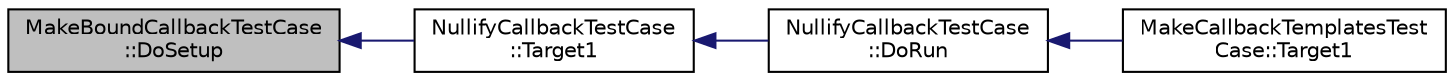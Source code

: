 digraph "MakeBoundCallbackTestCase::DoSetup"
{
  edge [fontname="Helvetica",fontsize="10",labelfontname="Helvetica",labelfontsize="10"];
  node [fontname="Helvetica",fontsize="10",shape=record];
  rankdir="LR";
  Node1 [label="MakeBoundCallbackTestCase\l::DoSetup",height=0.2,width=0.4,color="black", fillcolor="grey75", style="filled", fontcolor="black"];
  Node1 -> Node2 [dir="back",color="midnightblue",fontsize="10",style="solid"];
  Node2 [label="NullifyCallbackTestCase\l::Target1",height=0.2,width=0.4,color="black", fillcolor="white", style="filled",URL="$db/d9b/classNullifyCallbackTestCase.html#aa5400251f3da6311ea3bf4327fb55c7f"];
  Node2 -> Node3 [dir="back",color="midnightblue",fontsize="10",style="solid"];
  Node3 [label="NullifyCallbackTestCase\l::DoRun",height=0.2,width=0.4,color="black", fillcolor="white", style="filled",URL="$db/d9b/classNullifyCallbackTestCase.html#ae20af2bdd79c85be1b075171568c4ecc",tooltip="Implementation to actually run this TestCase. "];
  Node3 -> Node4 [dir="back",color="midnightblue",fontsize="10",style="solid"];
  Node4 [label="MakeCallbackTemplatesTest\lCase::Target1",height=0.2,width=0.4,color="black", fillcolor="white", style="filled",URL="$d1/d1c/classMakeCallbackTemplatesTestCase.html#ae36412d99973065222e9ef7cb75a68a8"];
}
